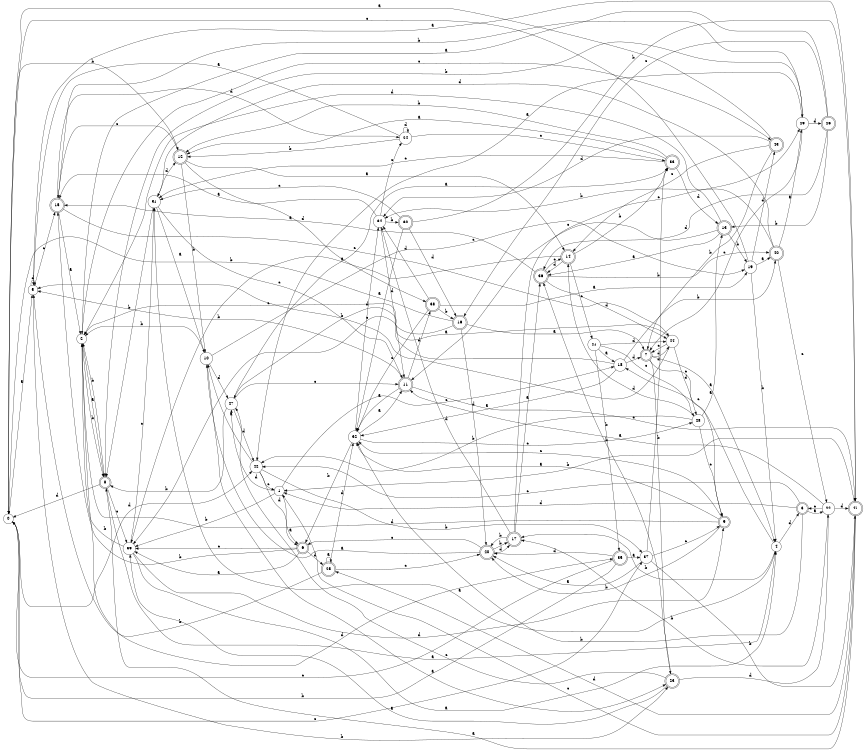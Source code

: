 digraph n36_4 {
__start0 [label="" shape="none"];

rankdir=LR;
size="8,5";

s0 [style="filled", color="black", fillcolor="white" shape="circle", label="0"];
s1 [style="filled", color="black", fillcolor="white" shape="circle", label="1"];
s2 [style="filled", color="black", fillcolor="white" shape="circle", label="2"];
s3 [style="rounded,filled", color="black", fillcolor="white" shape="doublecircle", label="3"];
s4 [style="filled", color="black", fillcolor="white" shape="circle", label="4"];
s5 [style="filled", color="black", fillcolor="white" shape="circle", label="5"];
s6 [style="rounded,filled", color="black", fillcolor="white" shape="doublecircle", label="6"];
s7 [style="rounded,filled", color="black", fillcolor="white" shape="doublecircle", label="7"];
s8 [style="rounded,filled", color="black", fillcolor="white" shape="doublecircle", label="8"];
s9 [style="rounded,filled", color="black", fillcolor="white" shape="doublecircle", label="9"];
s10 [style="filled", color="black", fillcolor="white" shape="circle", label="10"];
s11 [style="rounded,filled", color="black", fillcolor="white" shape="doublecircle", label="11"];
s12 [style="rounded,filled", color="black", fillcolor="white" shape="doublecircle", label="12"];
s13 [style="rounded,filled", color="black", fillcolor="white" shape="doublecircle", label="13"];
s14 [style="rounded,filled", color="black", fillcolor="white" shape="doublecircle", label="14"];
s15 [style="rounded,filled", color="black", fillcolor="white" shape="doublecircle", label="15"];
s16 [style="rounded,filled", color="black", fillcolor="white" shape="doublecircle", label="16"];
s17 [style="rounded,filled", color="black", fillcolor="white" shape="doublecircle", label="17"];
s18 [style="filled", color="black", fillcolor="white" shape="circle", label="18"];
s19 [style="filled", color="black", fillcolor="white" shape="circle", label="19"];
s20 [style="rounded,filled", color="black", fillcolor="white" shape="doublecircle", label="20"];
s21 [style="filled", color="black", fillcolor="white" shape="circle", label="21"];
s22 [style="filled", color="black", fillcolor="white" shape="circle", label="22"];
s23 [style="rounded,filled", color="black", fillcolor="white" shape="doublecircle", label="23"];
s24 [style="filled", color="black", fillcolor="white" shape="circle", label="24"];
s25 [style="rounded,filled", color="black", fillcolor="white" shape="doublecircle", label="25"];
s26 [style="rounded,filled", color="black", fillcolor="white" shape="doublecircle", label="26"];
s27 [style="filled", color="black", fillcolor="white" shape="circle", label="27"];
s28 [style="filled", color="black", fillcolor="white" shape="circle", label="28"];
s29 [style="filled", color="black", fillcolor="white" shape="circle", label="29"];
s30 [style="rounded,filled", color="black", fillcolor="white" shape="doublecircle", label="30"];
s31 [style="filled", color="black", fillcolor="white" shape="circle", label="31"];
s32 [style="filled", color="black", fillcolor="white" shape="circle", label="32"];
s33 [style="rounded,filled", color="black", fillcolor="white" shape="doublecircle", label="33"];
s34 [style="filled", color="black", fillcolor="white" shape="circle", label="34"];
s35 [style="rounded,filled", color="black", fillcolor="white" shape="doublecircle", label="35"];
s36 [style="rounded,filled", color="black", fillcolor="white" shape="doublecircle", label="36"];
s37 [style="filled", color="black", fillcolor="white" shape="circle", label="37"];
s38 [style="rounded,filled", color="black", fillcolor="white" shape="doublecircle", label="38"];
s39 [style="filled", color="black", fillcolor="white" shape="circle", label="39"];
s40 [style="rounded,filled", color="black", fillcolor="white" shape="doublecircle", label="40"];
s41 [style="rounded,filled", color="black", fillcolor="white" shape="doublecircle", label="41"];
s42 [style="filled", color="black", fillcolor="white" shape="circle", label="42"];
s43 [style="rounded,filled", color="black", fillcolor="white" shape="doublecircle", label="43"];
s44 [style="filled", color="black", fillcolor="white" shape="circle", label="44"];
s0 -> s5 [label="a"];
s0 -> s12 [label="b"];
s0 -> s37 [label="c"];
s0 -> s42 [label="d"];
s1 -> s6 [label="a"];
s1 -> s39 [label="b"];
s1 -> s18 [label="c"];
s1 -> s27 [label="d"];
s2 -> s8 [label="a"];
s2 -> s8 [label="b"];
s2 -> s43 [label="c"];
s2 -> s35 [label="d"];
s3 -> s22 [label="a"];
s3 -> s32 [label="b"];
s3 -> s42 [label="c"];
s3 -> s1 [label="d"];
s4 -> s31 [label="a"];
s4 -> s17 [label="b"];
s4 -> s18 [label="c"];
s4 -> s3 [label="d"];
s5 -> s41 [label="a"];
s5 -> s23 [label="b"];
s5 -> s15 [label="c"];
s5 -> s5 [label="d"];
s6 -> s39 [label="a"];
s6 -> s15 [label="b"];
s6 -> s39 [label="c"];
s6 -> s25 [label="d"];
s7 -> s4 [label="a"];
s7 -> s23 [label="b"];
s7 -> s9 [label="c"];
s7 -> s44 [label="d"];
s8 -> s4 [label="a"];
s8 -> s2 [label="b"];
s8 -> s39 [label="c"];
s8 -> s0 [label="d"];
s9 -> s32 [label="a"];
s9 -> s20 [label="b"];
s9 -> s32 [label="c"];
s9 -> s2 [label="d"];
s10 -> s23 [label="a"];
s10 -> s2 [label="b"];
s10 -> s19 [label="c"];
s10 -> s27 [label="d"];
s11 -> s32 [label="a"];
s11 -> s5 [label="b"];
s11 -> s41 [label="c"];
s11 -> s38 [label="d"];
s12 -> s14 [label="a"];
s12 -> s10 [label="b"];
s12 -> s15 [label="c"];
s12 -> s38 [label="d"];
s13 -> s36 [label="a"];
s13 -> s19 [label="b"];
s13 -> s11 [label="c"];
s13 -> s2 [label="d"];
s14 -> s39 [label="a"];
s14 -> s33 [label="b"];
s14 -> s21 [label="c"];
s14 -> s36 [label="d"];
s15 -> s2 [label="a"];
s15 -> s29 [label="b"];
s15 -> s44 [label="c"];
s15 -> s24 [label="d"];
s16 -> s7 [label="a"];
s16 -> s0 [label="b"];
s16 -> s2 [label="c"];
s16 -> s20 [label="d"];
s17 -> s36 [label="a"];
s17 -> s20 [label="b"];
s17 -> s29 [label="c"];
s17 -> s34 [label="d"];
s18 -> s32 [label="a"];
s18 -> s40 [label="b"];
s18 -> s39 [label="c"];
s18 -> s7 [label="d"];
s19 -> s40 [label="a"];
s19 -> s4 [label="b"];
s19 -> s0 [label="c"];
s19 -> s43 [label="d"];
s20 -> s10 [label="a"];
s20 -> s17 [label="b"];
s20 -> s6 [label="c"];
s20 -> s17 [label="d"];
s21 -> s18 [label="a"];
s21 -> s35 [label="b"];
s21 -> s28 [label="c"];
s21 -> s44 [label="d"];
s22 -> s11 [label="a"];
s22 -> s17 [label="b"];
s22 -> s3 [label="c"];
s22 -> s41 [label="d"];
s23 -> s39 [label="a"];
s23 -> s36 [label="b"];
s23 -> s27 [label="c"];
s23 -> s22 [label="d"];
s24 -> s5 [label="a"];
s24 -> s12 [label="b"];
s24 -> s33 [label="c"];
s24 -> s24 [label="d"];
s25 -> s25 [label="a"];
s25 -> s5 [label="b"];
s25 -> s20 [label="c"];
s25 -> s32 [label="d"];
s26 -> s2 [label="a"];
s26 -> s13 [label="b"];
s26 -> s16 [label="c"];
s26 -> s36 [label="d"];
s27 -> s33 [label="a"];
s27 -> s8 [label="b"];
s27 -> s11 [label="c"];
s27 -> s42 [label="d"];
s28 -> s13 [label="a"];
s28 -> s42 [label="b"];
s28 -> s9 [label="c"];
s28 -> s14 [label="d"];
s29 -> s42 [label="a"];
s29 -> s8 [label="b"];
s29 -> s7 [label="c"];
s29 -> s26 [label="d"];
s30 -> s32 [label="a"];
s30 -> s41 [label="b"];
s30 -> s31 [label="c"];
s30 -> s16 [label="d"];
s31 -> s10 [label="a"];
s31 -> s8 [label="b"];
s31 -> s11 [label="c"];
s31 -> s12 [label="d"];
s32 -> s11 [label="a"];
s32 -> s6 [label="b"];
s32 -> s28 [label="c"];
s32 -> s34 [label="d"];
s33 -> s12 [label="a"];
s33 -> s12 [label="b"];
s33 -> s31 [label="c"];
s33 -> s13 [label="d"];
s34 -> s15 [label="a"];
s34 -> s30 [label="b"];
s34 -> s24 [label="c"];
s34 -> s11 [label="d"];
s35 -> s37 [label="a"];
s35 -> s0 [label="b"];
s35 -> s0 [label="c"];
s35 -> s20 [label="d"];
s36 -> s15 [label="a"];
s36 -> s40 [label="b"];
s36 -> s14 [label="c"];
s36 -> s44 [label="d"];
s37 -> s20 [label="a"];
s37 -> s41 [label="b"];
s37 -> s9 [label="c"];
s37 -> s33 [label="d"];
s38 -> s19 [label="a"];
s38 -> s16 [label="b"];
s38 -> s32 [label="c"];
s38 -> s34 [label="d"];
s39 -> s4 [label="a"];
s39 -> s2 [label="b"];
s39 -> s31 [label="c"];
s39 -> s9 [label="d"];
s40 -> s29 [label="a"];
s40 -> s34 [label="b"];
s40 -> s22 [label="c"];
s40 -> s31 [label="d"];
s41 -> s8 [label="a"];
s41 -> s1 [label="b"];
s41 -> s1 [label="c"];
s41 -> s25 [label="d"];
s42 -> s10 [label="a"];
s42 -> s37 [label="b"];
s42 -> s1 [label="c"];
s42 -> s6 [label="d"];
s43 -> s0 [label="a"];
s43 -> s7 [label="b"];
s43 -> s14 [label="c"];
s43 -> s34 [label="d"];
s44 -> s27 [label="a"];
s44 -> s5 [label="b"];
s44 -> s7 [label="c"];
s44 -> s28 [label="d"];

}